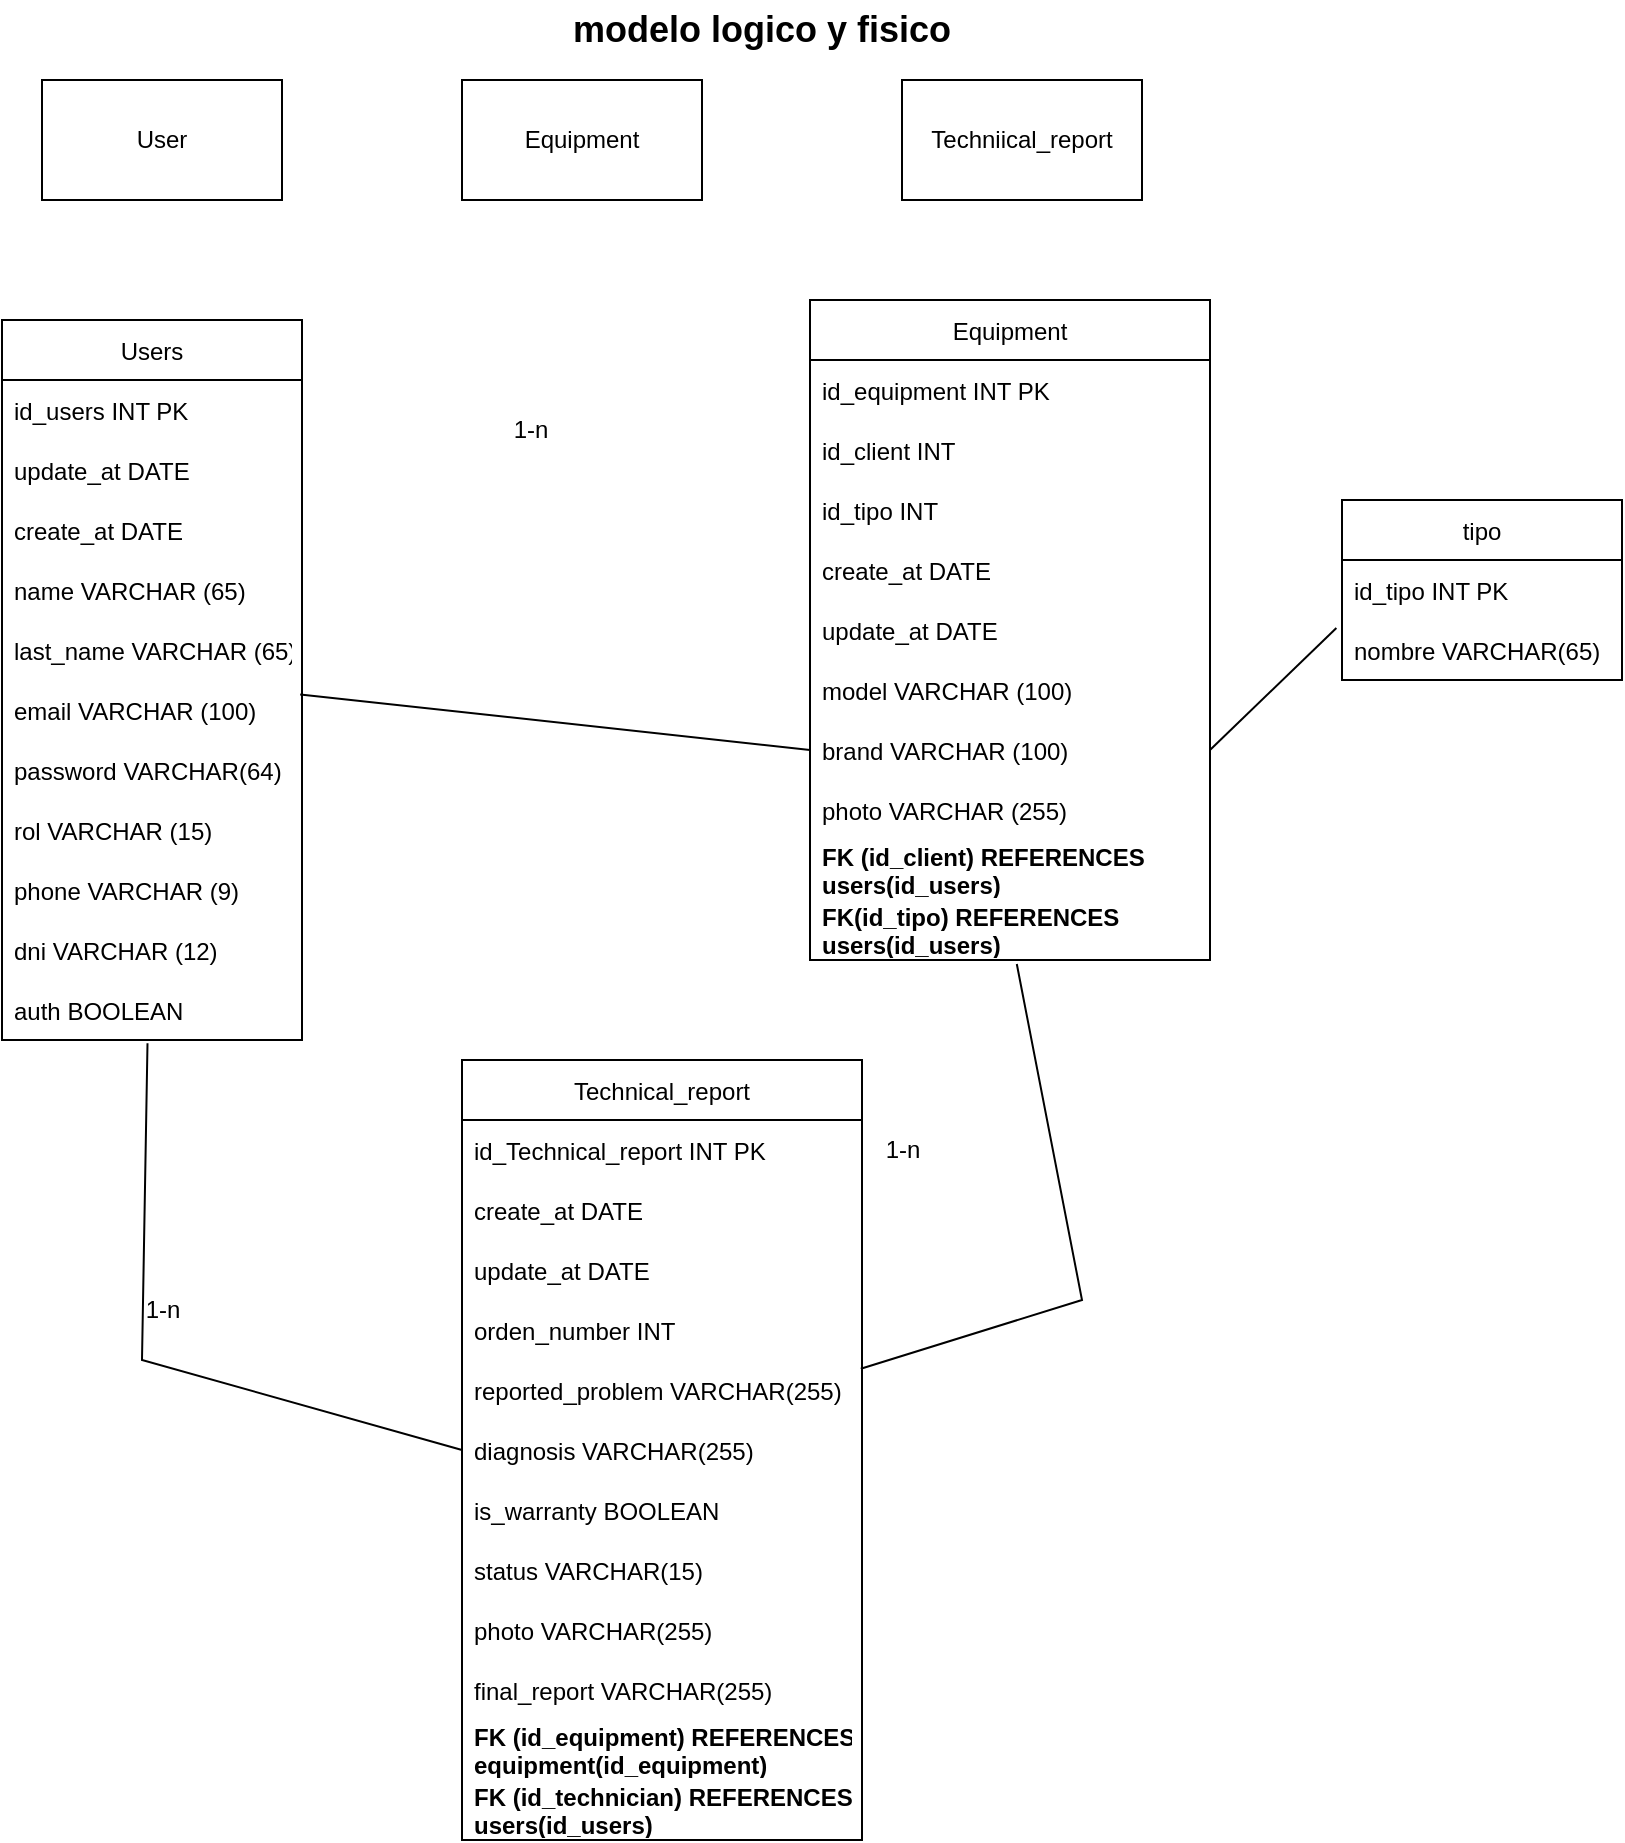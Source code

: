 <mxfile version="20.2.8" type="device"><diagram id="tDqG2534iXR9PJFiVOKj" name="Página-1"><mxGraphModel dx="1038" dy="641" grid="1" gridSize="10" guides="1" tooltips="1" connect="1" arrows="1" fold="1" page="1" pageScale="1" pageWidth="827" pageHeight="1169" math="0" shadow="0"><root><mxCell id="0"/><mxCell id="1" parent="0"/><mxCell id="cQ4olA0iSOzEf0WHBF-d-2" value="User" style="rounded=0;whiteSpace=wrap;html=1;" parent="1" vertex="1"><mxGeometry x="30" y="50" width="120" height="60" as="geometry"/></mxCell><mxCell id="cQ4olA0iSOzEf0WHBF-d-4" value="Equipment" style="rounded=0;whiteSpace=wrap;html=1;" parent="1" vertex="1"><mxGeometry x="240" y="50" width="120" height="60" as="geometry"/></mxCell><mxCell id="cQ4olA0iSOzEf0WHBF-d-5" value="Techniical_report" style="rounded=0;whiteSpace=wrap;html=1;" parent="1" vertex="1"><mxGeometry x="460" y="50" width="120" height="60" as="geometry"/></mxCell><mxCell id="cQ4olA0iSOzEf0WHBF-d-6" value="Users" style="swimlane;fontStyle=0;childLayout=stackLayout;horizontal=1;startSize=30;horizontalStack=0;resizeParent=1;resizeParentMax=0;resizeLast=0;collapsible=1;marginBottom=0;" parent="1" vertex="1"><mxGeometry x="10" y="170" width="150" height="360" as="geometry"/></mxCell><mxCell id="cQ4olA0iSOzEf0WHBF-d-7" value="id_users INT PK" style="text;strokeColor=none;fillColor=none;align=left;verticalAlign=middle;spacingLeft=4;spacingRight=4;overflow=hidden;points=[[0,0.5],[1,0.5]];portConstraint=eastwest;rotatable=0;" parent="cQ4olA0iSOzEf0WHBF-d-6" vertex="1"><mxGeometry y="30" width="150" height="30" as="geometry"/></mxCell><mxCell id="cQ4olA0iSOzEf0WHBF-d-63" value="update_at DATE" style="text;strokeColor=none;fillColor=none;align=left;verticalAlign=middle;spacingLeft=4;spacingRight=4;overflow=hidden;points=[[0,0.5],[1,0.5]];portConstraint=eastwest;rotatable=0;" parent="cQ4olA0iSOzEf0WHBF-d-6" vertex="1"><mxGeometry y="60" width="150" height="30" as="geometry"/></mxCell><mxCell id="cQ4olA0iSOzEf0WHBF-d-61" value="create_at DATE" style="text;strokeColor=none;fillColor=none;align=left;verticalAlign=middle;spacingLeft=4;spacingRight=4;overflow=hidden;points=[[0,0.5],[1,0.5]];portConstraint=eastwest;rotatable=0;" parent="cQ4olA0iSOzEf0WHBF-d-6" vertex="1"><mxGeometry y="90" width="150" height="30" as="geometry"/></mxCell><mxCell id="cQ4olA0iSOzEf0WHBF-d-8" value="name VARCHAR (65)" style="text;strokeColor=none;fillColor=none;align=left;verticalAlign=middle;spacingLeft=4;spacingRight=4;overflow=hidden;points=[[0,0.5],[1,0.5]];portConstraint=eastwest;rotatable=0;" parent="cQ4olA0iSOzEf0WHBF-d-6" vertex="1"><mxGeometry y="120" width="150" height="30" as="geometry"/></mxCell><mxCell id="XpImcLOIcNFJZqBb2uIA-1" value="last_name VARCHAR (65)" style="text;strokeColor=none;fillColor=none;align=left;verticalAlign=middle;spacingLeft=4;spacingRight=4;overflow=hidden;points=[[0,0.5],[1,0.5]];portConstraint=eastwest;rotatable=0;" vertex="1" parent="cQ4olA0iSOzEf0WHBF-d-6"><mxGeometry y="150" width="150" height="30" as="geometry"/></mxCell><mxCell id="cQ4olA0iSOzEf0WHBF-d-9" value="email VARCHAR (100)" style="text;strokeColor=none;fillColor=none;align=left;verticalAlign=middle;spacingLeft=4;spacingRight=4;overflow=hidden;points=[[0,0.5],[1,0.5]];portConstraint=eastwest;rotatable=0;" parent="cQ4olA0iSOzEf0WHBF-d-6" vertex="1"><mxGeometry y="180" width="150" height="30" as="geometry"/></mxCell><mxCell id="cQ4olA0iSOzEf0WHBF-d-11" value="password VARCHAR(64)" style="text;strokeColor=none;fillColor=none;align=left;verticalAlign=middle;spacingLeft=4;spacingRight=4;overflow=hidden;points=[[0,0.5],[1,0.5]];portConstraint=eastwest;rotatable=0;" parent="cQ4olA0iSOzEf0WHBF-d-6" vertex="1"><mxGeometry y="210" width="150" height="30" as="geometry"/></mxCell><mxCell id="cQ4olA0iSOzEf0WHBF-d-12" value="rol VARCHAR (15)" style="text;strokeColor=none;fillColor=none;align=left;verticalAlign=middle;spacingLeft=4;spacingRight=4;overflow=hidden;points=[[0,0.5],[1,0.5]];portConstraint=eastwest;rotatable=0;" parent="cQ4olA0iSOzEf0WHBF-d-6" vertex="1"><mxGeometry y="240" width="150" height="30" as="geometry"/></mxCell><mxCell id="cQ4olA0iSOzEf0WHBF-d-52" value="phone VARCHAR (9)" style="text;strokeColor=none;fillColor=none;align=left;verticalAlign=middle;spacingLeft=4;spacingRight=4;overflow=hidden;points=[[0,0.5],[1,0.5]];portConstraint=eastwest;rotatable=0;" parent="cQ4olA0iSOzEf0WHBF-d-6" vertex="1"><mxGeometry y="270" width="150" height="30" as="geometry"/></mxCell><mxCell id="cQ4olA0iSOzEf0WHBF-d-17" value="dni VARCHAR (12)" style="text;strokeColor=none;fillColor=none;align=left;verticalAlign=middle;spacingLeft=4;spacingRight=4;overflow=hidden;points=[[0,0.5],[1,0.5]];portConstraint=eastwest;rotatable=0;" parent="cQ4olA0iSOzEf0WHBF-d-6" vertex="1"><mxGeometry y="300" width="150" height="30" as="geometry"/></mxCell><mxCell id="Lx1HpkLROFfNTQ22c09--1" value="auth BOOLEAN" style="text;strokeColor=none;fillColor=none;align=left;verticalAlign=middle;spacingLeft=4;spacingRight=4;overflow=hidden;points=[[0,0.5],[1,0.5]];portConstraint=eastwest;rotatable=0;" parent="cQ4olA0iSOzEf0WHBF-d-6" vertex="1"><mxGeometry y="330" width="150" height="30" as="geometry"/></mxCell><mxCell id="cQ4olA0iSOzEf0WHBF-d-20" value="Equipment" style="swimlane;fontStyle=0;childLayout=stackLayout;horizontal=1;startSize=30;horizontalStack=0;resizeParent=1;resizeParentMax=0;resizeLast=0;collapsible=1;marginBottom=0;" parent="1" vertex="1"><mxGeometry x="414" y="160" width="200" height="330" as="geometry"/></mxCell><mxCell id="cQ4olA0iSOzEf0WHBF-d-21" value="id_equipment INT PK" style="text;strokeColor=none;fillColor=none;align=left;verticalAlign=middle;spacingLeft=4;spacingRight=4;overflow=hidden;points=[[0,0.5],[1,0.5]];portConstraint=eastwest;rotatable=0;" parent="cQ4olA0iSOzEf0WHBF-d-20" vertex="1"><mxGeometry y="30" width="200" height="30" as="geometry"/></mxCell><mxCell id="lbbiGBQy427ToykwzU5X-4" value="id_client INT " style="text;strokeColor=none;fillColor=none;align=left;verticalAlign=middle;spacingLeft=4;spacingRight=4;overflow=hidden;points=[[0,0.5],[1,0.5]];portConstraint=eastwest;rotatable=0;" parent="cQ4olA0iSOzEf0WHBF-d-20" vertex="1"><mxGeometry y="60" width="200" height="30" as="geometry"/></mxCell><mxCell id="lbbiGBQy427ToykwzU5X-5" value="id_tipo INT " style="text;strokeColor=none;fillColor=none;align=left;verticalAlign=middle;spacingLeft=4;spacingRight=4;overflow=hidden;points=[[0,0.5],[1,0.5]];portConstraint=eastwest;rotatable=0;" parent="cQ4olA0iSOzEf0WHBF-d-20" vertex="1"><mxGeometry y="90" width="200" height="30" as="geometry"/></mxCell><mxCell id="cQ4olA0iSOzEf0WHBF-d-62" value="create_at DATE" style="text;strokeColor=none;fillColor=none;align=left;verticalAlign=middle;spacingLeft=4;spacingRight=4;overflow=hidden;points=[[0,0.5],[1,0.5]];portConstraint=eastwest;rotatable=0;" parent="cQ4olA0iSOzEf0WHBF-d-20" vertex="1"><mxGeometry y="120" width="200" height="30" as="geometry"/></mxCell><mxCell id="cQ4olA0iSOzEf0WHBF-d-64" value="update_at DATE" style="text;strokeColor=none;fillColor=none;align=left;verticalAlign=middle;spacingLeft=4;spacingRight=4;overflow=hidden;points=[[0,0.5],[1,0.5]];portConstraint=eastwest;rotatable=0;" parent="cQ4olA0iSOzEf0WHBF-d-20" vertex="1"><mxGeometry y="150" width="200" height="30" as="geometry"/></mxCell><mxCell id="cQ4olA0iSOzEf0WHBF-d-25" value="model VARCHAR (100)" style="text;strokeColor=none;fillColor=none;align=left;verticalAlign=middle;spacingLeft=4;spacingRight=4;overflow=hidden;points=[[0,0.5],[1,0.5]];portConstraint=eastwest;rotatable=0;" parent="cQ4olA0iSOzEf0WHBF-d-20" vertex="1"><mxGeometry y="180" width="200" height="30" as="geometry"/></mxCell><mxCell id="cQ4olA0iSOzEf0WHBF-d-35" value="brand VARCHAR (100)" style="text;strokeColor=none;fillColor=none;align=left;verticalAlign=middle;spacingLeft=4;spacingRight=4;overflow=hidden;points=[[0,0.5],[1,0.5]];portConstraint=eastwest;rotatable=0;" parent="cQ4olA0iSOzEf0WHBF-d-20" vertex="1"><mxGeometry y="210" width="200" height="30" as="geometry"/></mxCell><mxCell id="cQ4olA0iSOzEf0WHBF-d-34" value="photo VARCHAR (255)" style="text;strokeColor=none;fillColor=none;align=left;verticalAlign=middle;spacingLeft=4;spacingRight=4;overflow=hidden;points=[[0,0.5],[1,0.5]];portConstraint=eastwest;rotatable=0;" parent="cQ4olA0iSOzEf0WHBF-d-20" vertex="1"><mxGeometry y="240" width="200" height="30" as="geometry"/></mxCell><mxCell id="cQ4olA0iSOzEf0WHBF-d-26" value="FK (id_client) REFERENCES&#10;users(id_users)" style="text;strokeColor=none;fillColor=none;align=left;verticalAlign=middle;spacingLeft=4;spacingRight=4;overflow=hidden;points=[[0,0.5],[1,0.5]];portConstraint=eastwest;rotatable=0;fontStyle=1" parent="cQ4olA0iSOzEf0WHBF-d-20" vertex="1"><mxGeometry y="270" width="200" height="30" as="geometry"/></mxCell><mxCell id="cQ4olA0iSOzEf0WHBF-d-73" value="FK(id_tipo) REFERENCES&#10;users(id_users)&#10;" style="text;strokeColor=none;fillColor=none;align=left;verticalAlign=middle;spacingLeft=4;spacingRight=4;overflow=hidden;points=[[0,0.5],[1,0.5]];portConstraint=eastwest;rotatable=0;fontStyle=1" parent="cQ4olA0iSOzEf0WHBF-d-20" vertex="1"><mxGeometry y="300" width="200" height="30" as="geometry"/></mxCell><mxCell id="cQ4olA0iSOzEf0WHBF-d-27" value="Technical_report" style="swimlane;fontStyle=0;childLayout=stackLayout;horizontal=1;startSize=30;horizontalStack=0;resizeParent=1;resizeParentMax=0;resizeLast=0;collapsible=1;marginBottom=0;" parent="1" vertex="1"><mxGeometry x="240" y="540" width="200" height="390" as="geometry"/></mxCell><mxCell id="cQ4olA0iSOzEf0WHBF-d-28" value="id_Technical_report INT PK" style="text;strokeColor=none;fillColor=none;align=left;verticalAlign=middle;spacingLeft=4;spacingRight=4;overflow=hidden;points=[[0,0.5],[1,0.5]];portConstraint=eastwest;rotatable=0;" parent="cQ4olA0iSOzEf0WHBF-d-27" vertex="1"><mxGeometry y="30" width="200" height="30" as="geometry"/></mxCell><mxCell id="cQ4olA0iSOzEf0WHBF-d-59" value="create_at DATE" style="text;strokeColor=none;fillColor=none;align=left;verticalAlign=middle;spacingLeft=4;spacingRight=4;overflow=hidden;points=[[0,0.5],[1,0.5]];portConstraint=eastwest;rotatable=0;" parent="cQ4olA0iSOzEf0WHBF-d-27" vertex="1"><mxGeometry y="60" width="200" height="30" as="geometry"/></mxCell><mxCell id="cQ4olA0iSOzEf0WHBF-d-60" value="update_at DATE" style="text;strokeColor=none;fillColor=none;align=left;verticalAlign=middle;spacingLeft=4;spacingRight=4;overflow=hidden;points=[[0,0.5],[1,0.5]];portConstraint=eastwest;rotatable=0;" parent="cQ4olA0iSOzEf0WHBF-d-27" vertex="1"><mxGeometry y="90" width="200" height="30" as="geometry"/></mxCell><mxCell id="cQ4olA0iSOzEf0WHBF-d-22" value="orden_number INT" style="text;strokeColor=none;fillColor=none;align=left;verticalAlign=middle;spacingLeft=4;spacingRight=4;overflow=hidden;points=[[0,0.5],[1,0.5]];portConstraint=eastwest;rotatable=0;" parent="cQ4olA0iSOzEf0WHBF-d-27" vertex="1"><mxGeometry y="120" width="200" height="30" as="geometry"/></mxCell><mxCell id="cQ4olA0iSOzEf0WHBF-d-58" value="reported_problem VARCHAR(255)" style="text;strokeColor=none;fillColor=none;align=left;verticalAlign=middle;spacingLeft=4;spacingRight=4;overflow=hidden;points=[[0,0.5],[1,0.5]];portConstraint=eastwest;rotatable=0;" parent="cQ4olA0iSOzEf0WHBF-d-27" vertex="1"><mxGeometry y="150" width="200" height="30" as="geometry"/></mxCell><mxCell id="cQ4olA0iSOzEf0WHBF-d-29" value="diagnosis VARCHAR(255)" style="text;strokeColor=none;fillColor=none;align=left;verticalAlign=middle;spacingLeft=4;spacingRight=4;overflow=hidden;points=[[0,0.5],[1,0.5]];portConstraint=eastwest;rotatable=0;" parent="cQ4olA0iSOzEf0WHBF-d-27" vertex="1"><mxGeometry y="180" width="200" height="30" as="geometry"/></mxCell><mxCell id="cQ4olA0iSOzEf0WHBF-d-57" value="is_warranty BOOLEAN" style="text;strokeColor=none;fillColor=none;align=left;verticalAlign=middle;spacingLeft=4;spacingRight=4;overflow=hidden;points=[[0,0.5],[1,0.5]];portConstraint=eastwest;rotatable=0;" parent="cQ4olA0iSOzEf0WHBF-d-27" vertex="1"><mxGeometry y="210" width="200" height="30" as="geometry"/></mxCell><mxCell id="cQ4olA0iSOzEf0WHBF-d-56" value="status VARCHAR(15)" style="text;strokeColor=none;fillColor=none;align=left;verticalAlign=middle;spacingLeft=4;spacingRight=4;overflow=hidden;points=[[0,0.5],[1,0.5]];portConstraint=eastwest;rotatable=0;" parent="cQ4olA0iSOzEf0WHBF-d-27" vertex="1"><mxGeometry y="240" width="200" height="30" as="geometry"/></mxCell><mxCell id="cQ4olA0iSOzEf0WHBF-d-30" value="photo VARCHAR(255)" style="text;strokeColor=none;fillColor=none;align=left;verticalAlign=middle;spacingLeft=4;spacingRight=4;overflow=hidden;points=[[0,0.5],[1,0.5]];portConstraint=eastwest;rotatable=0;" parent="cQ4olA0iSOzEf0WHBF-d-27" vertex="1"><mxGeometry y="270" width="200" height="30" as="geometry"/></mxCell><mxCell id="cQ4olA0iSOzEf0WHBF-d-31" value="final_report VARCHAR(255)" style="text;strokeColor=none;fillColor=none;align=left;verticalAlign=middle;spacingLeft=4;spacingRight=4;overflow=hidden;points=[[0,0.5],[1,0.5]];portConstraint=eastwest;rotatable=0;" parent="cQ4olA0iSOzEf0WHBF-d-27" vertex="1"><mxGeometry y="300" width="200" height="30" as="geometry"/></mxCell><mxCell id="cQ4olA0iSOzEf0WHBF-d-32" value="FK (id_equipment) REFERENCES&#10;equipment(id_equipment) " style="text;strokeColor=none;fillColor=none;align=left;verticalAlign=middle;spacingLeft=4;spacingRight=4;overflow=hidden;points=[[0,0.5],[1,0.5]];portConstraint=eastwest;rotatable=0;fontStyle=1" parent="cQ4olA0iSOzEf0WHBF-d-27" vertex="1"><mxGeometry y="330" width="200" height="30" as="geometry"/></mxCell><mxCell id="cQ4olA0iSOzEf0WHBF-d-37" value="FK (id_technician) REFERENCES&#10;users(id_users)&#10; " style="text;strokeColor=none;fillColor=none;align=left;verticalAlign=middle;spacingLeft=4;spacingRight=4;overflow=hidden;points=[[0,0.5],[1,0.5]];portConstraint=eastwest;rotatable=0;fontStyle=1" parent="cQ4olA0iSOzEf0WHBF-d-27" vertex="1"><mxGeometry y="360" width="200" height="30" as="geometry"/></mxCell><mxCell id="cQ4olA0iSOzEf0WHBF-d-36" value="1-n" style="text;html=1;align=center;verticalAlign=middle;resizable=0;points=[];autosize=1;strokeColor=none;fillColor=none;" parent="1" vertex="1"><mxGeometry x="440" y="570" width="40" height="30" as="geometry"/></mxCell><mxCell id="cQ4olA0iSOzEf0WHBF-d-53" value="1-n" style="text;html=1;align=center;verticalAlign=middle;resizable=0;points=[];autosize=1;strokeColor=none;fillColor=none;" parent="1" vertex="1"><mxGeometry x="254" y="210" width="40" height="30" as="geometry"/></mxCell><mxCell id="cQ4olA0iSOzEf0WHBF-d-55" value="1-n" style="text;html=1;align=center;verticalAlign=middle;resizable=0;points=[];autosize=1;strokeColor=none;fillColor=none;" parent="1" vertex="1"><mxGeometry x="70" y="650" width="40" height="30" as="geometry"/></mxCell><mxCell id="cQ4olA0iSOzEf0WHBF-d-65" value="tipo" style="swimlane;fontStyle=0;childLayout=stackLayout;horizontal=1;startSize=30;horizontalStack=0;resizeParent=1;resizeParentMax=0;resizeLast=0;collapsible=1;marginBottom=0;" parent="1" vertex="1"><mxGeometry x="680" y="260" width="140" height="90" as="geometry"/></mxCell><mxCell id="cQ4olA0iSOzEf0WHBF-d-71" value="id_tipo INT PK" style="text;strokeColor=none;fillColor=none;align=left;verticalAlign=middle;spacingLeft=4;spacingRight=4;overflow=hidden;points=[[0,0.5],[1,0.5]];portConstraint=eastwest;rotatable=0;" parent="cQ4olA0iSOzEf0WHBF-d-65" vertex="1"><mxGeometry y="30" width="140" height="30" as="geometry"/></mxCell><mxCell id="cQ4olA0iSOzEf0WHBF-d-66" value="nombre VARCHAR(65)" style="text;strokeColor=none;fillColor=none;align=left;verticalAlign=middle;spacingLeft=4;spacingRight=4;overflow=hidden;points=[[0,0.5],[1,0.5]];portConstraint=eastwest;rotatable=0;" parent="cQ4olA0iSOzEf0WHBF-d-65" vertex="1"><mxGeometry y="60" width="140" height="30" as="geometry"/></mxCell><mxCell id="c8vgg6EnwtBdzECXBfb6-6" value="" style="endArrow=none;html=1;rounded=0;entryX=0;entryY=0.5;entryDx=0;entryDy=0;exitX=0.994;exitY=0.24;exitDx=0;exitDy=0;exitPerimeter=0;" parent="1" source="cQ4olA0iSOzEf0WHBF-d-9" target="cQ4olA0iSOzEf0WHBF-d-35" edge="1"><mxGeometry width="50" height="50" relative="1" as="geometry"><mxPoint x="270" y="340" as="sourcePoint"/><mxPoint x="320" y="290" as="targetPoint"/></mxGeometry></mxCell><mxCell id="c8vgg6EnwtBdzECXBfb6-7" value="" style="endArrow=none;html=1;rounded=0;exitX=0.997;exitY=0.147;exitDx=0;exitDy=0;exitPerimeter=0;entryX=0.517;entryY=1.067;entryDx=0;entryDy=0;entryPerimeter=0;" parent="1" source="cQ4olA0iSOzEf0WHBF-d-58" target="cQ4olA0iSOzEf0WHBF-d-73" edge="1"><mxGeometry width="50" height="50" relative="1" as="geometry"><mxPoint x="384.58" y="692.2" as="sourcePoint"/><mxPoint x="680" y="700" as="targetPoint"/><Array as="points"><mxPoint x="550" y="660"/></Array></mxGeometry></mxCell><mxCell id="c8vgg6EnwtBdzECXBfb6-8" value="" style="endArrow=none;html=1;rounded=0;entryX=0;entryY=0.5;entryDx=0;entryDy=0;exitX=0.485;exitY=1.053;exitDx=0;exitDy=0;exitPerimeter=0;" parent="1" source="Lx1HpkLROFfNTQ22c09--1" target="cQ4olA0iSOzEf0WHBF-d-29" edge="1"><mxGeometry width="50" height="50" relative="1" as="geometry"><mxPoint x="49.16" y="582.2" as="sourcePoint"/><mxPoint x="80" y="710" as="targetPoint"/><Array as="points"><mxPoint x="80" y="690"/></Array></mxGeometry></mxCell><mxCell id="c8vgg6EnwtBdzECXBfb6-9" value="" style="endArrow=none;html=1;rounded=0;exitX=1;exitY=0.5;exitDx=0;exitDy=0;entryX=-0.02;entryY=0.133;entryDx=0;entryDy=0;entryPerimeter=0;" parent="1" source="cQ4olA0iSOzEf0WHBF-d-35" target="cQ4olA0iSOzEf0WHBF-d-66" edge="1"><mxGeometry width="50" height="50" relative="1" as="geometry"><mxPoint x="630" y="321.1" as="sourcePoint"/><mxPoint x="690" y="318.9" as="targetPoint"/></mxGeometry></mxCell><mxCell id="HwNU1yroo6He9arlHRdW-1" value="modelo logico y fisico" style="text;html=1;strokeColor=none;fillColor=none;align=center;verticalAlign=middle;whiteSpace=wrap;rounded=0;fontStyle=1;fontSize=18;" parent="1" vertex="1"><mxGeometry x="250" y="10" width="280" height="30" as="geometry"/></mxCell></root></mxGraphModel></diagram></mxfile>